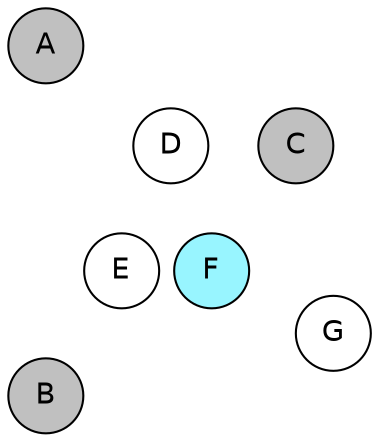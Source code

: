 
graph {

layout = circo;
mindist = .1

node [shape = circle, fontname = Helvetica, margin = 0, style = filled]
edge [style=invis]

subgraph 1 {
	E -- F -- F# -- G -- G# -- A -- A# -- B -- C -- C# -- D -- D# -- E
}

C [fillcolor = gray];
C# [fillcolor = gray];
D [fillcolor = white];
D# [fillcolor = white];
E [fillcolor = white];
F [fillcolor = cadetblue1];
F# [fillcolor = gray];
G [fillcolor = white];
G# [fillcolor = gray];
A [fillcolor = gray];
A# [fillcolor = gray];
B [fillcolor = gray];
}
